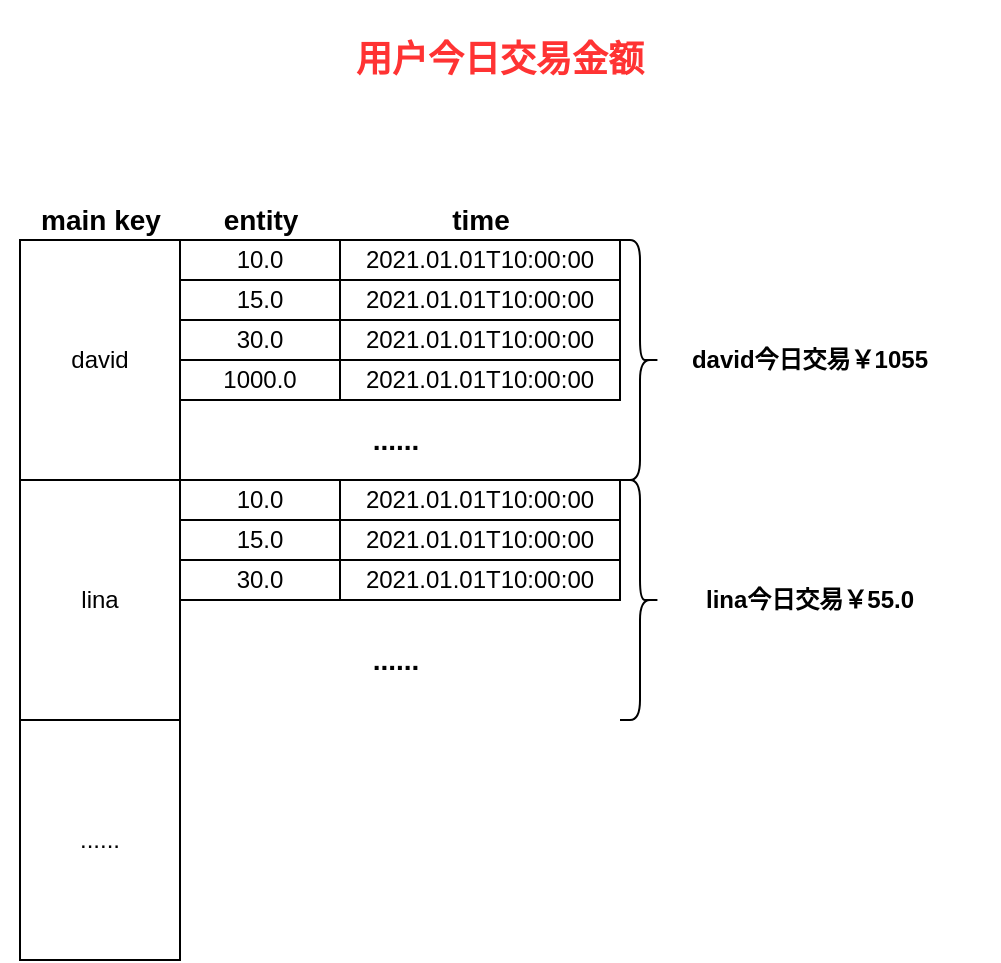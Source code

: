 <mxfile version="14.3.0" type="github">
  <diagram id="ReFf24180xRUVv0bCEbs" name="Page-1">
    <mxGraphModel dx="1257" dy="843" grid="1" gridSize="10" guides="1" tooltips="1" connect="1" arrows="1" fold="1" page="1" pageScale="1" pageWidth="827" pageHeight="1169" math="0" shadow="0">
      <root>
        <mxCell id="0" />
        <mxCell id="1" parent="0" />
        <mxCell id="QXAb8JmyPnwScYGMb9oI-1" value="david" style="rounded=0;whiteSpace=wrap;html=1;" vertex="1" parent="1">
          <mxGeometry x="160" y="160" width="80" height="120" as="geometry" />
        </mxCell>
        <mxCell id="QXAb8JmyPnwScYGMb9oI-3" value="&lt;b&gt;&lt;font style=&quot;font-size: 14px&quot;&gt;main key&lt;/font&gt;&lt;/b&gt;" style="text;html=1;strokeColor=none;fillColor=none;align=center;verticalAlign=middle;whiteSpace=wrap;rounded=0;" vertex="1" parent="1">
          <mxGeometry x="162.5" y="140" width="75" height="20" as="geometry" />
        </mxCell>
        <mxCell id="QXAb8JmyPnwScYGMb9oI-4" value="lina" style="rounded=0;whiteSpace=wrap;html=1;" vertex="1" parent="1">
          <mxGeometry x="160" y="280" width="80" height="120" as="geometry" />
        </mxCell>
        <mxCell id="QXAb8JmyPnwScYGMb9oI-5" value="......" style="rounded=0;whiteSpace=wrap;html=1;" vertex="1" parent="1">
          <mxGeometry x="160" y="400" width="80" height="120" as="geometry" />
        </mxCell>
        <mxCell id="QXAb8JmyPnwScYGMb9oI-6" value="10.0" style="rounded=0;whiteSpace=wrap;html=1;" vertex="1" parent="1">
          <mxGeometry x="240" y="160" width="80" height="20" as="geometry" />
        </mxCell>
        <mxCell id="QXAb8JmyPnwScYGMb9oI-7" value="2021.01.01T10:00:00" style="rounded=0;whiteSpace=wrap;html=1;" vertex="1" parent="1">
          <mxGeometry x="320" y="160" width="140" height="20" as="geometry" />
        </mxCell>
        <mxCell id="QXAb8JmyPnwScYGMb9oI-8" value="&lt;b&gt;&lt;font style=&quot;font-size: 14px&quot;&gt;entity&lt;/font&gt;&lt;/b&gt;" style="text;html=1;strokeColor=none;fillColor=none;align=center;verticalAlign=middle;whiteSpace=wrap;rounded=0;" vertex="1" parent="1">
          <mxGeometry x="242.5" y="140" width="75" height="20" as="geometry" />
        </mxCell>
        <mxCell id="QXAb8JmyPnwScYGMb9oI-9" value="&lt;b&gt;&lt;font style=&quot;font-size: 14px&quot;&gt;time&lt;/font&gt;&lt;/b&gt;" style="text;html=1;strokeColor=none;fillColor=none;align=center;verticalAlign=middle;whiteSpace=wrap;rounded=0;" vertex="1" parent="1">
          <mxGeometry x="352.5" y="140" width="75" height="20" as="geometry" />
        </mxCell>
        <mxCell id="QXAb8JmyPnwScYGMb9oI-10" value="15.0" style="rounded=0;whiteSpace=wrap;html=1;" vertex="1" parent="1">
          <mxGeometry x="240" y="180" width="80" height="20" as="geometry" />
        </mxCell>
        <mxCell id="QXAb8JmyPnwScYGMb9oI-11" value="2021.01.01T10:00:00" style="rounded=0;whiteSpace=wrap;html=1;" vertex="1" parent="1">
          <mxGeometry x="320" y="180" width="140" height="20" as="geometry" />
        </mxCell>
        <mxCell id="QXAb8JmyPnwScYGMb9oI-12" value="30.0" style="rounded=0;whiteSpace=wrap;html=1;" vertex="1" parent="1">
          <mxGeometry x="240" y="200" width="80" height="20" as="geometry" />
        </mxCell>
        <mxCell id="QXAb8JmyPnwScYGMb9oI-13" value="2021.01.01T10:00:00" style="rounded=0;whiteSpace=wrap;html=1;" vertex="1" parent="1">
          <mxGeometry x="320" y="200" width="140" height="20" as="geometry" />
        </mxCell>
        <mxCell id="QXAb8JmyPnwScYGMb9oI-14" value="1000.0" style="rounded=0;whiteSpace=wrap;html=1;" vertex="1" parent="1">
          <mxGeometry x="240" y="220" width="80" height="20" as="geometry" />
        </mxCell>
        <mxCell id="QXAb8JmyPnwScYGMb9oI-15" value="2021.01.01T10:00:00" style="rounded=0;whiteSpace=wrap;html=1;" vertex="1" parent="1">
          <mxGeometry x="320" y="220" width="140" height="20" as="geometry" />
        </mxCell>
        <mxCell id="QXAb8JmyPnwScYGMb9oI-16" value="&lt;b&gt;&lt;font style=&quot;font-size: 14px&quot;&gt;......&lt;/font&gt;&lt;/b&gt;" style="text;html=1;strokeColor=none;fillColor=none;align=center;verticalAlign=middle;whiteSpace=wrap;rounded=0;" vertex="1" parent="1">
          <mxGeometry x="267.5" y="250" width="160" height="20" as="geometry" />
        </mxCell>
        <mxCell id="QXAb8JmyPnwScYGMb9oI-17" value="10.0" style="rounded=0;whiteSpace=wrap;html=1;" vertex="1" parent="1">
          <mxGeometry x="240" y="280" width="80" height="20" as="geometry" />
        </mxCell>
        <mxCell id="QXAb8JmyPnwScYGMb9oI-18" value="2021.01.01T10:00:00" style="rounded=0;whiteSpace=wrap;html=1;" vertex="1" parent="1">
          <mxGeometry x="320" y="280" width="140" height="20" as="geometry" />
        </mxCell>
        <mxCell id="QXAb8JmyPnwScYGMb9oI-19" value="15.0" style="rounded=0;whiteSpace=wrap;html=1;" vertex="1" parent="1">
          <mxGeometry x="240" y="300" width="80" height="20" as="geometry" />
        </mxCell>
        <mxCell id="QXAb8JmyPnwScYGMb9oI-20" value="2021.01.01T10:00:00" style="rounded=0;whiteSpace=wrap;html=1;" vertex="1" parent="1">
          <mxGeometry x="320" y="300" width="140" height="20" as="geometry" />
        </mxCell>
        <mxCell id="QXAb8JmyPnwScYGMb9oI-21" value="30.0" style="rounded=0;whiteSpace=wrap;html=1;" vertex="1" parent="1">
          <mxGeometry x="240" y="320" width="80" height="20" as="geometry" />
        </mxCell>
        <mxCell id="QXAb8JmyPnwScYGMb9oI-22" value="2021.01.01T10:00:00" style="rounded=0;whiteSpace=wrap;html=1;" vertex="1" parent="1">
          <mxGeometry x="320" y="320" width="140" height="20" as="geometry" />
        </mxCell>
        <mxCell id="QXAb8JmyPnwScYGMb9oI-25" value="&lt;b&gt;&lt;font style=&quot;font-size: 14px&quot;&gt;......&lt;/font&gt;&lt;/b&gt;" style="text;html=1;strokeColor=none;fillColor=none;align=center;verticalAlign=middle;whiteSpace=wrap;rounded=0;" vertex="1" parent="1">
          <mxGeometry x="267.5" y="360" width="160" height="20" as="geometry" />
        </mxCell>
        <mxCell id="QXAb8JmyPnwScYGMb9oI-26" style="edgeStyle=orthogonalEdgeStyle;rounded=0;orthogonalLoop=1;jettySize=auto;html=1;exitX=0.5;exitY=1;exitDx=0;exitDy=0;" edge="1" parent="1" source="QXAb8JmyPnwScYGMb9oI-25" target="QXAb8JmyPnwScYGMb9oI-25">
          <mxGeometry relative="1" as="geometry" />
        </mxCell>
        <mxCell id="QXAb8JmyPnwScYGMb9oI-27" value="&lt;b&gt;&lt;font style=&quot;font-size: 18px&quot; color=&quot;#ff3333&quot;&gt;用户今日交易金额&lt;/font&gt;&lt;/b&gt;" style="text;html=1;strokeColor=none;fillColor=none;align=center;verticalAlign=middle;whiteSpace=wrap;rounded=0;" vertex="1" parent="1">
          <mxGeometry x="150" y="40" width="499.5" height="60" as="geometry" />
        </mxCell>
        <mxCell id="QXAb8JmyPnwScYGMb9oI-28" value="" style="shape=curlyBracket;whiteSpace=wrap;html=1;rounded=1;direction=west;" vertex="1" parent="1">
          <mxGeometry x="460" y="160" width="20" height="120" as="geometry" />
        </mxCell>
        <mxCell id="QXAb8JmyPnwScYGMb9oI-29" value="david今日交易￥1055" style="text;html=1;strokeColor=none;fillColor=none;align=center;verticalAlign=middle;whiteSpace=wrap;rounded=0;fontStyle=1" vertex="1" parent="1">
          <mxGeometry x="470" y="210" width="170" height="20" as="geometry" />
        </mxCell>
        <mxCell id="QXAb8JmyPnwScYGMb9oI-30" value="" style="shape=curlyBracket;whiteSpace=wrap;html=1;rounded=1;direction=west;" vertex="1" parent="1">
          <mxGeometry x="460" y="280" width="20" height="120" as="geometry" />
        </mxCell>
        <mxCell id="QXAb8JmyPnwScYGMb9oI-31" value="lina今日交易￥55.0" style="text;html=1;strokeColor=none;fillColor=none;align=center;verticalAlign=middle;whiteSpace=wrap;rounded=0;fontStyle=1" vertex="1" parent="1">
          <mxGeometry x="470" y="330" width="170" height="20" as="geometry" />
        </mxCell>
      </root>
    </mxGraphModel>
  </diagram>
</mxfile>
